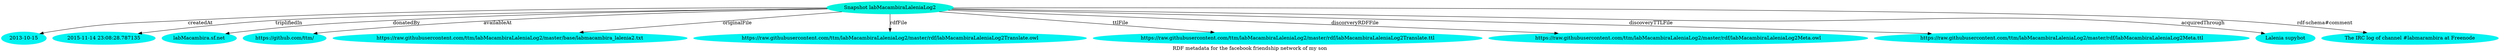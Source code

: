 digraph  {
	graph [label="RDF metadata for the facebook friendship network of my son"];
	node [label="\N"];
	"Snapshot labMacambiraLaleniaLog2"	 [color="#02F3DD",
		style=filled];
	0	 [color="#02F3F1",
		label="2013-10-15",
		style=filled];
	"Snapshot labMacambiraLaleniaLog2" -> 0	 [label=createdAt];
	1	 [color="#02F3F1",
		label="2015-11-14 23:08:28.787135",
		style=filled];
	"Snapshot labMacambiraLaleniaLog2" -> 1	 [label=triplifiedIn];
	2	 [color="#02F3F1",
		label="labMacambira.sf.net",
		style=filled];
	"Snapshot labMacambiraLaleniaLog2" -> 2	 [label=donatedBy];
	3	 [color="#02F3F1",
		label="https://github.com/ttm/",
		style=filled];
	"Snapshot labMacambiraLaleniaLog2" -> 3	 [label=availableAt];
	4	 [color="#02F3F1",
		label="https://raw.githubusercontent.com/ttm/labMacambiraLaleniaLog2/master/base/labmacambira_lalenia2.txt",
		style=filled];
	"Snapshot labMacambiraLaleniaLog2" -> 4	 [label=originalFile];
	5	 [color="#02F3F1",
		label="https://raw.githubusercontent.com/ttm/labMacambiraLaleniaLog2/master/rdf/labMacambiraLaleniaLog2Translate.owl",
		style=filled];
	"Snapshot labMacambiraLaleniaLog2" -> 5	 [label=rdfFile];
	6	 [color="#02F3F1",
		label="https://raw.githubusercontent.com/ttm/labMacambiraLaleniaLog2/master/rdf/labMacambiraLaleniaLog2Translate.ttl",
		style=filled];
	"Snapshot labMacambiraLaleniaLog2" -> 6	 [label=ttlFile];
	7	 [color="#02F3F1",
		label="https://raw.githubusercontent.com/ttm/labMacambiraLaleniaLog2/master/rdf/labMacambiraLaleniaLog2Meta.owl",
		style=filled];
	"Snapshot labMacambiraLaleniaLog2" -> 7	 [label=discorveryRDFFile];
	8	 [color="#02F3F1",
		label="https://raw.githubusercontent.com/ttm/labMacambiraLaleniaLog2/master/rdf/labMacambiraLaleniaLog2Meta.ttl",
		style=filled];
	"Snapshot labMacambiraLaleniaLog2" -> 8	 [label=discoveryTTLFile];
	9	 [color="#02F3F1",
		label="Lalenia supybot",
		style=filled];
	"Snapshot labMacambiraLaleniaLog2" -> 9	 [label=acquiredThrough];
	10	 [color="#02F3F1",
		label="The IRC log of channel #labmarambira at Freenode",
		style=filled];
	"Snapshot labMacambiraLaleniaLog2" -> 10	 [label="rdf-schema#comment"];
}
